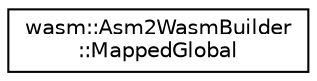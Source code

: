 digraph "Graphical Class Hierarchy"
{
  edge [fontname="Helvetica",fontsize="10",labelfontname="Helvetica",labelfontsize="10"];
  node [fontname="Helvetica",fontsize="10",shape=record];
  rankdir="LR";
  Node0 [label="wasm::Asm2WasmBuilder\l::MappedGlobal",height=0.2,width=0.4,color="black", fillcolor="white", style="filled",URL="$structwasm_1_1_asm2_wasm_builder_1_1_mapped_global.html"];
}
